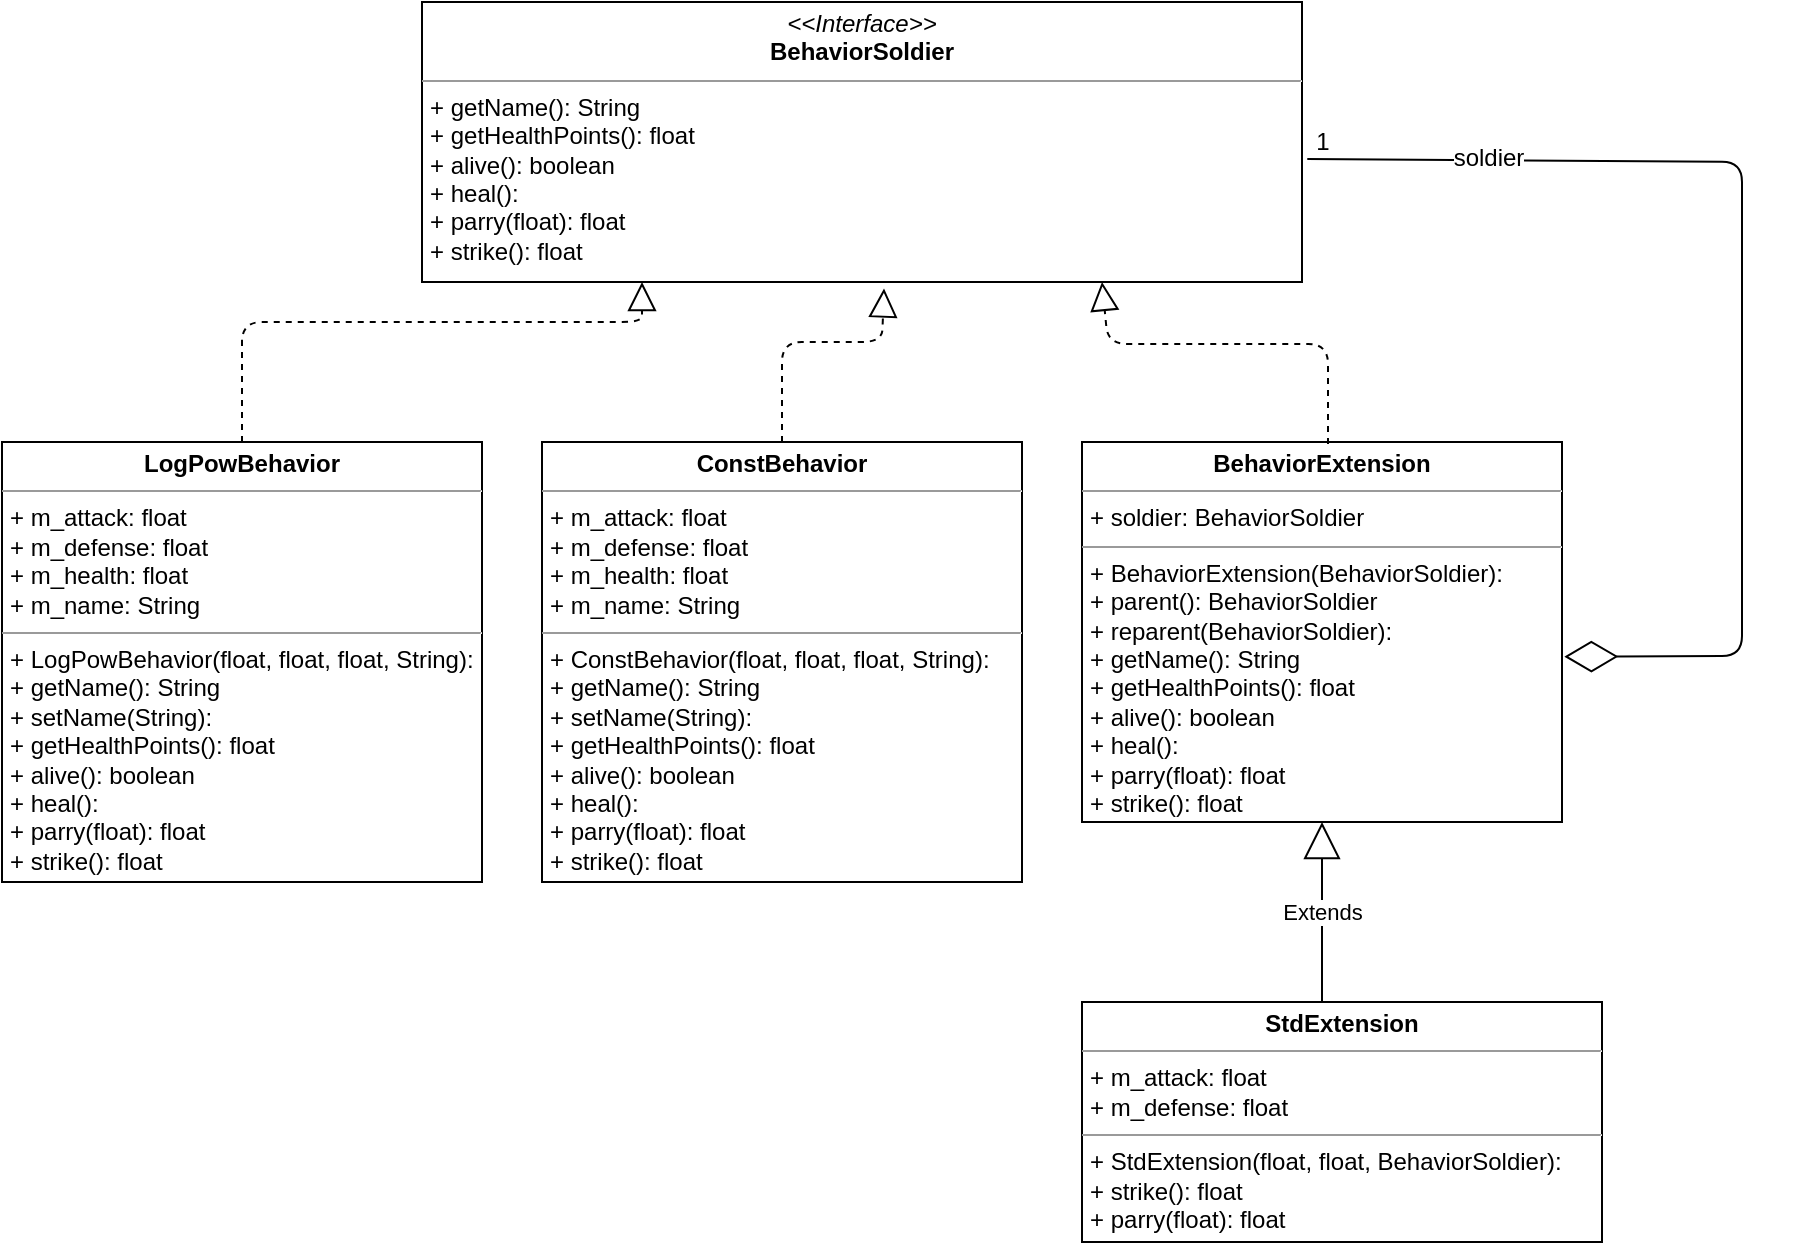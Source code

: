 <mxfile version="12.7.9" type="device"><diagram id="naUqJYSMW-FwbRjpSL38" name="Page-1"><mxGraphModel dx="1212" dy="820" grid="1" gridSize="10" guides="1" tooltips="1" connect="1" arrows="1" fold="1" page="1" pageScale="1" pageWidth="827" pageHeight="1169" math="0" shadow="0"><root><mxCell id="0"/><mxCell id="1" parent="0"/><mxCell id="tIZ5R6yDv-c3IdTmIm7T-10" value="&lt;p style=&quot;margin: 0px ; margin-top: 4px ; text-align: center&quot;&gt;&lt;i&gt;&amp;lt;&amp;lt;Interface&amp;gt;&amp;gt;&lt;/i&gt;&lt;br&gt;&lt;b&gt;BehaviorSoldier&lt;/b&gt;&lt;/p&gt;&lt;hr size=&quot;1&quot;&gt;&lt;p style=&quot;margin: 0px ; margin-left: 4px&quot;&gt;+ getName(): String&lt;br&gt;+ getHealthPoints(): float&lt;/p&gt;&lt;p style=&quot;margin: 0px ; margin-left: 4px&quot;&gt;+ alive(): boolean&lt;/p&gt;&lt;p style=&quot;margin: 0px ; margin-left: 4px&quot;&gt;&lt;span&gt;+ heal():&amp;nbsp;&lt;/span&gt;&lt;br&gt;&lt;/p&gt;&lt;p style=&quot;margin: 0px ; margin-left: 4px&quot;&gt;+ parry(float):&amp;nbsp;float&lt;br&gt;+ strike(): float&lt;br&gt;&lt;/p&gt;" style="verticalAlign=top;align=left;overflow=fill;fontSize=12;fontFamily=Helvetica;html=1;" parent="1" vertex="1"><mxGeometry x="290" y="80" width="440" height="140" as="geometry"/></mxCell><mxCell id="tIZ5R6yDv-c3IdTmIm7T-11" value="&lt;p style=&quot;margin: 0px ; margin-top: 4px ; text-align: center&quot;&gt;&lt;b&gt;LogPowBehavior&lt;/b&gt;&lt;br&gt;&lt;/p&gt;&lt;hr size=&quot;1&quot;&gt;&lt;p style=&quot;margin: 0px ; margin-left: 4px&quot;&gt;&lt;span&gt;+ m_attack: float&lt;/span&gt;&lt;br&gt;&lt;/p&gt;&lt;p style=&quot;margin: 0px 0px 0px 4px&quot;&gt;+ m_defense: float&lt;br&gt;&lt;/p&gt;&lt;p style=&quot;margin: 0px 0px 0px 4px&quot;&gt;+ m_health: float&lt;br&gt;&lt;/p&gt;&lt;p style=&quot;margin: 0px 0px 0px 4px&quot;&gt;+ m_name: String&lt;/p&gt;&lt;hr size=&quot;1&quot;&gt;&lt;p style=&quot;margin: 0px ; margin-left: 4px&quot;&gt;+ LogPowBehavior(float, float,&amp;nbsp;float,&amp;nbsp;String):&amp;nbsp;&lt;/p&gt;&lt;p style=&quot;margin: 0px 0px 0px 4px&quot;&gt;+ getName(): String&lt;/p&gt;&lt;p style=&quot;margin: 0px 0px 0px 4px&quot;&gt;+ setName(String):&amp;nbsp;&lt;br&gt;+ getHealthPoints(): float&lt;/p&gt;&lt;p style=&quot;margin: 0px 0px 0px 4px&quot;&gt;+ alive(): boolean&lt;/p&gt;&lt;p style=&quot;margin: 0px 0px 0px 4px&quot;&gt;+ heal():&amp;nbsp;&lt;br&gt;&lt;/p&gt;&lt;p style=&quot;margin: 0px 0px 0px 4px&quot;&gt;+ parry(float):&amp;nbsp;float&lt;br&gt;+ strike(): float&lt;/p&gt;" style="verticalAlign=top;align=left;overflow=fill;fontSize=12;fontFamily=Helvetica;html=1;" parent="1" vertex="1"><mxGeometry x="80" y="300" width="240" height="220" as="geometry"/></mxCell><mxCell id="tIZ5R6yDv-c3IdTmIm7T-14" value="" style="endArrow=block;dashed=1;endFill=0;endSize=12;html=1;exitX=0.5;exitY=0;exitDx=0;exitDy=0;entryX=0.25;entryY=1;entryDx=0;entryDy=0;" parent="1" source="tIZ5R6yDv-c3IdTmIm7T-11" target="tIZ5R6yDv-c3IdTmIm7T-10" edge="1"><mxGeometry width="160" relative="1" as="geometry"><mxPoint x="160" y="240" as="sourcePoint"/><mxPoint x="360" y="240" as="targetPoint"/><Array as="points"><mxPoint x="200" y="240"/><mxPoint x="400" y="240"/></Array></mxGeometry></mxCell><mxCell id="tIZ5R6yDv-c3IdTmIm7T-16" value="&lt;p style=&quot;margin: 0px ; margin-top: 4px ; text-align: center&quot;&gt;&lt;b&gt;ConstBehavior&lt;/b&gt;&lt;br&gt;&lt;/p&gt;&lt;hr size=&quot;1&quot;&gt;&lt;p style=&quot;margin: 0px ; margin-left: 4px&quot;&gt;+ m_attack: float&lt;/p&gt;&lt;p style=&quot;margin: 0px ; margin-left: 4px&quot;&gt;+ m_defense: float&lt;br&gt;&lt;/p&gt;&lt;p style=&quot;margin: 0px ; margin-left: 4px&quot;&gt;+ m_health: float&lt;br&gt;&lt;/p&gt;&lt;p style=&quot;margin: 0px ; margin-left: 4px&quot;&gt;+ m_name: String&lt;br&gt;&lt;/p&gt;&lt;hr size=&quot;1&quot;&gt;&lt;p style=&quot;margin: 0px ; margin-left: 4px&quot;&gt;+ ConstBehavior(float, float, float, String):&amp;nbsp;&lt;/p&gt;&lt;p style=&quot;margin: 0px 0px 0px 4px&quot;&gt;+ getName(): String&lt;/p&gt;&lt;p style=&quot;margin: 0px 0px 0px 4px&quot;&gt;+ setName(String):&amp;nbsp;&lt;br&gt;+ getHealthPoints(): float&lt;/p&gt;&lt;p style=&quot;margin: 0px 0px 0px 4px&quot;&gt;+ alive(): boolean&lt;/p&gt;&lt;p style=&quot;margin: 0px 0px 0px 4px&quot;&gt;+ heal():&amp;nbsp;&lt;br&gt;&lt;/p&gt;&lt;p style=&quot;margin: 0px 0px 0px 4px&quot;&gt;+ parry(float):&amp;nbsp;float&lt;br&gt;+ strike(): float&lt;/p&gt;" style="verticalAlign=top;align=left;overflow=fill;fontSize=12;fontFamily=Helvetica;html=1;" parent="1" vertex="1"><mxGeometry x="350" y="300" width="240" height="220" as="geometry"/></mxCell><mxCell id="tIZ5R6yDv-c3IdTmIm7T-17" value="" style="endArrow=block;dashed=1;endFill=0;endSize=12;html=1;exitX=0.5;exitY=0;exitDx=0;exitDy=0;entryX=0.525;entryY=1.023;entryDx=0;entryDy=0;entryPerimeter=0;" parent="1" source="tIZ5R6yDv-c3IdTmIm7T-16" target="tIZ5R6yDv-c3IdTmIm7T-10" edge="1"><mxGeometry width="160" relative="1" as="geometry"><mxPoint x="210" y="310" as="sourcePoint"/><mxPoint x="357" y="219" as="targetPoint"/><Array as="points"><mxPoint x="470" y="250"/><mxPoint x="520" y="250"/></Array></mxGeometry></mxCell><mxCell id="tIZ5R6yDv-c3IdTmIm7T-20" value="&lt;p style=&quot;margin: 0px ; margin-top: 4px ; text-align: center&quot;&gt;&lt;b&gt;BehaviorExtension&lt;/b&gt;&lt;/p&gt;&lt;hr size=&quot;1&quot;&gt;&lt;p style=&quot;margin: 0px ; margin-left: 4px&quot;&gt;+ soldier: BehaviorSoldier&lt;/p&gt;&lt;hr size=&quot;1&quot;&gt;&lt;p style=&quot;margin: 0px ; margin-left: 4px&quot;&gt;+ BehaviorExtension(BehaviorSoldier):&amp;nbsp;&lt;/p&gt;&lt;p style=&quot;margin: 0px ; margin-left: 4px&quot;&gt;+&amp;nbsp;parent():&amp;nbsp;BehaviorSoldier&lt;/p&gt;&lt;p style=&quot;margin: 0px ; margin-left: 4px&quot;&gt;+&amp;nbsp;reparent(BehaviorSoldier):&amp;nbsp;&lt;br&gt;&lt;/p&gt;&lt;p style=&quot;margin: 0px 0px 0px 4px&quot;&gt;+ getName(): String&lt;br&gt;+ getHealthPoints(): float&lt;/p&gt;&lt;p style=&quot;margin: 0px 0px 0px 4px&quot;&gt;+ alive(): boolean&lt;/p&gt;&lt;p style=&quot;margin: 0px 0px 0px 4px&quot;&gt;+ heal():&amp;nbsp;&lt;br&gt;&lt;/p&gt;&lt;p style=&quot;margin: 0px 0px 0px 4px&quot;&gt;+ parry(float):&amp;nbsp;float&lt;br&gt;+ strike(): float&lt;/p&gt;" style="verticalAlign=top;align=left;overflow=fill;fontSize=12;fontFamily=Helvetica;html=1;" parent="1" vertex="1"><mxGeometry x="620" y="300" width="240" height="190" as="geometry"/></mxCell><mxCell id="tIZ5R6yDv-c3IdTmIm7T-21" value="" style="endArrow=block;dashed=1;endFill=0;endSize=12;html=1;exitX=0.5;exitY=0;exitDx=0;exitDy=0;" parent="1" edge="1"><mxGeometry width="160" relative="1" as="geometry"><mxPoint x="743" y="301" as="sourcePoint"/><mxPoint x="630" y="220" as="targetPoint"/><Array as="points"><mxPoint x="743" y="251"/><mxPoint x="633" y="251"/></Array></mxGeometry></mxCell><mxCell id="tIZ5R6yDv-c3IdTmIm7T-22" value="&lt;p style=&quot;margin: 0px ; margin-top: 4px ; text-align: center&quot;&gt;&lt;b&gt;StdExtension&lt;/b&gt;&lt;br&gt;&lt;/p&gt;&lt;hr size=&quot;1&quot;&gt;&lt;p style=&quot;margin: 0px ; margin-left: 4px&quot;&gt;&lt;span&gt;+ m_attack: float&lt;/span&gt;&lt;br&gt;&lt;/p&gt;&lt;p style=&quot;margin: 0px 0px 0px 4px&quot;&gt;+ m_defense: float&lt;br&gt;&lt;/p&gt;&lt;hr size=&quot;1&quot;&gt;&lt;p style=&quot;margin: 0px ; margin-left: 4px&quot;&gt;+&amp;nbsp;&lt;span style=&quot;text-align: center&quot;&gt;StdExtension&lt;/span&gt;(float, float,&amp;nbsp;BehaviorSoldier):&amp;nbsp;&lt;/p&gt;&lt;p style=&quot;margin: 0px 0px 0px 4px&quot;&gt;+ strike(): float&lt;/p&gt;&lt;p style=&quot;margin: 0px 0px 0px 4px&quot;&gt;+ parry(float):&amp;nbsp;float&lt;/p&gt;" style="verticalAlign=top;align=left;overflow=fill;fontSize=12;fontFamily=Helvetica;html=1;" parent="1" vertex="1"><mxGeometry x="620" y="580" width="260" height="120" as="geometry"/></mxCell><mxCell id="tIZ5R6yDv-c3IdTmIm7T-23" value="Extends" style="endArrow=block;endSize=16;endFill=0;html=1;entryX=0.5;entryY=1;entryDx=0;entryDy=0;" parent="1" target="tIZ5R6yDv-c3IdTmIm7T-20" edge="1"><mxGeometry width="160" relative="1" as="geometry"><mxPoint x="740" y="580" as="sourcePoint"/><mxPoint x="900" y="580" as="targetPoint"/></mxGeometry></mxCell><mxCell id="tIZ5R6yDv-c3IdTmIm7T-25" value="" style="endArrow=diamondThin;endFill=0;endSize=24;html=1;entryX=1.005;entryY=0.565;entryDx=0;entryDy=0;entryPerimeter=0;exitX=1.006;exitY=0.561;exitDx=0;exitDy=0;exitPerimeter=0;" parent="1" source="tIZ5R6yDv-c3IdTmIm7T-10" target="tIZ5R6yDv-c3IdTmIm7T-20" edge="1"><mxGeometry width="160" relative="1" as="geometry"><mxPoint x="1030" y="409.76" as="sourcePoint"/><mxPoint x="870" y="410.23" as="targetPoint"/><Array as="points"><mxPoint x="950" y="160"/><mxPoint x="950" y="407"/></Array></mxGeometry></mxCell><mxCell id="tIZ5R6yDv-c3IdTmIm7T-26" value="soldier" style="text;html=1;align=center;verticalAlign=middle;resizable=0;points=[];labelBackgroundColor=#ffffff;" parent="tIZ5R6yDv-c3IdTmIm7T-25" vertex="1" connectable="0"><mxGeometry x="-0.673" y="1" relative="1" as="geometry"><mxPoint as="offset"/></mxGeometry></mxCell><mxCell id="tIZ5R6yDv-c3IdTmIm7T-27" value="1" style="text;html=1;align=center;verticalAlign=middle;resizable=0;points=[];autosize=1;" parent="1" vertex="1"><mxGeometry x="730" y="140" width="20" height="20" as="geometry"/></mxCell></root></mxGraphModel></diagram></mxfile>
